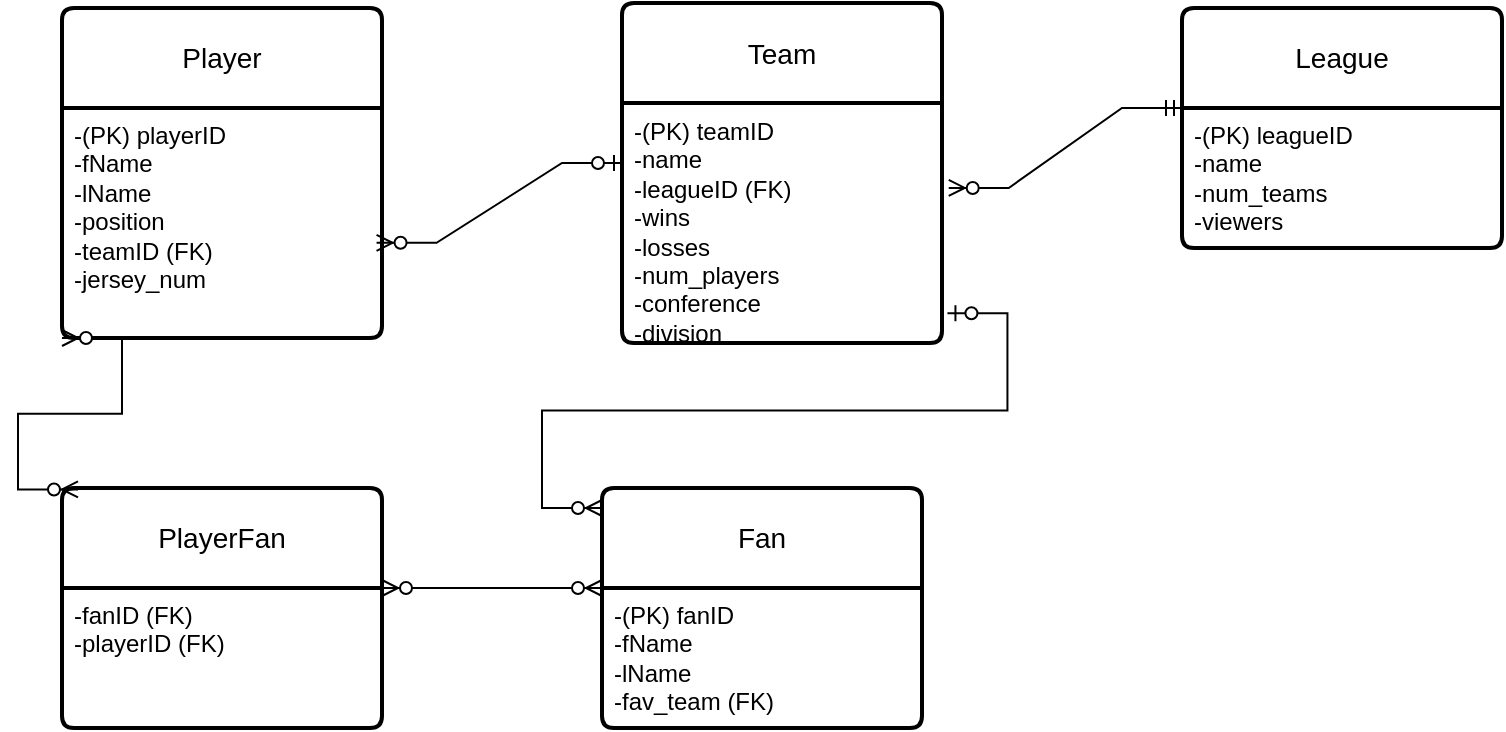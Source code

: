 <mxfile version="26.2.9">
  <diagram id="R2lEEEUBdFMjLlhIrx00" name="Page-1">
    <mxGraphModel dx="780" dy="506" grid="1" gridSize="10" guides="1" tooltips="1" connect="1" arrows="1" fold="1" page="1" pageScale="1" pageWidth="850" pageHeight="1100" math="0" shadow="0" extFonts="Permanent Marker^https://fonts.googleapis.com/css?family=Permanent+Marker">
      <root>
        <mxCell id="0" />
        <mxCell id="1" parent="0" />
        <mxCell id="8aE5m0YatDhODXcb3LMf-40" value="Player" style="swimlane;childLayout=stackLayout;horizontal=1;startSize=50;horizontalStack=0;rounded=1;fontSize=14;fontStyle=0;strokeWidth=2;resizeParent=0;resizeLast=1;shadow=0;dashed=0;align=center;arcSize=4;whiteSpace=wrap;html=1;" vertex="1" parent="1">
          <mxGeometry x="120" y="160" width="160" height="165" as="geometry" />
        </mxCell>
        <mxCell id="8aE5m0YatDhODXcb3LMf-41" value="-(PK) playerID&lt;div&gt;-fName&lt;/div&gt;&lt;div&gt;-lName&lt;/div&gt;&lt;div&gt;-position&lt;/div&gt;&lt;div&gt;-teamID (FK)&lt;/div&gt;&lt;div&gt;-jersey_num&lt;/div&gt;" style="align=left;strokeColor=none;fillColor=none;spacingLeft=4;spacingRight=4;fontSize=12;verticalAlign=top;resizable=0;rotatable=0;part=1;html=1;whiteSpace=wrap;" vertex="1" parent="8aE5m0YatDhODXcb3LMf-40">
          <mxGeometry y="50" width="160" height="115" as="geometry" />
        </mxCell>
        <mxCell id="8aE5m0YatDhODXcb3LMf-44" value="Team" style="swimlane;childLayout=stackLayout;horizontal=1;startSize=50;horizontalStack=0;rounded=1;fontSize=14;fontStyle=0;strokeWidth=2;resizeParent=0;resizeLast=1;shadow=0;dashed=0;align=center;arcSize=4;whiteSpace=wrap;html=1;" vertex="1" parent="1">
          <mxGeometry x="400" y="157.5" width="160" height="170" as="geometry" />
        </mxCell>
        <mxCell id="8aE5m0YatDhODXcb3LMf-45" value="-(PK) teamID&lt;div&gt;-name&lt;br&gt;&lt;div&gt;-leagueID (FK)&lt;/div&gt;&lt;div&gt;-wins&lt;/div&gt;&lt;div&gt;-losses&lt;/div&gt;&lt;div&gt;-num_players&lt;/div&gt;&lt;div&gt;-conference&lt;/div&gt;&lt;div&gt;-division&lt;/div&gt;&lt;/div&gt;" style="align=left;strokeColor=none;fillColor=none;spacingLeft=4;spacingRight=4;fontSize=12;verticalAlign=top;resizable=0;rotatable=0;part=1;html=1;whiteSpace=wrap;" vertex="1" parent="8aE5m0YatDhODXcb3LMf-44">
          <mxGeometry y="50" width="160" height="120" as="geometry" />
        </mxCell>
        <mxCell id="8aE5m0YatDhODXcb3LMf-46" value="League" style="swimlane;childLayout=stackLayout;horizontal=1;startSize=50;horizontalStack=0;rounded=1;fontSize=14;fontStyle=0;strokeWidth=2;resizeParent=0;resizeLast=1;shadow=0;dashed=0;align=center;arcSize=4;whiteSpace=wrap;html=1;" vertex="1" parent="1">
          <mxGeometry x="680" y="160" width="160" height="120" as="geometry" />
        </mxCell>
        <mxCell id="8aE5m0YatDhODXcb3LMf-47" value="-(PK) leagueID&lt;div&gt;-name&lt;/div&gt;&lt;div&gt;-num_teams&lt;/div&gt;&lt;div&gt;-viewers&lt;/div&gt;" style="align=left;strokeColor=none;fillColor=none;spacingLeft=4;spacingRight=4;fontSize=12;verticalAlign=top;resizable=0;rotatable=0;part=1;html=1;whiteSpace=wrap;" vertex="1" parent="8aE5m0YatDhODXcb3LMf-46">
          <mxGeometry y="50" width="160" height="70" as="geometry" />
        </mxCell>
        <mxCell id="8aE5m0YatDhODXcb3LMf-48" value="Fan" style="swimlane;childLayout=stackLayout;horizontal=1;startSize=50;horizontalStack=0;rounded=1;fontSize=14;fontStyle=0;strokeWidth=2;resizeParent=0;resizeLast=1;shadow=0;dashed=0;align=center;arcSize=4;whiteSpace=wrap;html=1;" vertex="1" parent="1">
          <mxGeometry x="390" y="400" width="160" height="120" as="geometry" />
        </mxCell>
        <mxCell id="8aE5m0YatDhODXcb3LMf-49" value="-(PK) fanID&lt;div&gt;-fName&lt;/div&gt;&lt;div&gt;-lName&lt;/div&gt;&lt;div&gt;-fav_team (FK)&lt;/div&gt;" style="align=left;strokeColor=none;fillColor=none;spacingLeft=4;spacingRight=4;fontSize=12;verticalAlign=top;resizable=0;rotatable=0;part=1;html=1;whiteSpace=wrap;" vertex="1" parent="8aE5m0YatDhODXcb3LMf-48">
          <mxGeometry y="50" width="160" height="70" as="geometry" />
        </mxCell>
        <mxCell id="8aE5m0YatDhODXcb3LMf-50" value="" style="edgeStyle=entityRelationEdgeStyle;fontSize=12;html=1;endArrow=ERzeroToMany;startArrow=ERzeroToOne;rounded=0;exitX=0;exitY=0.25;exitDx=0;exitDy=0;entryX=0.983;entryY=0.586;entryDx=0;entryDy=0;entryPerimeter=0;" edge="1" parent="1" source="8aE5m0YatDhODXcb3LMf-45" target="8aE5m0YatDhODXcb3LMf-41">
          <mxGeometry width="100" height="100" relative="1" as="geometry">
            <mxPoint x="290" y="440" as="sourcePoint" />
            <mxPoint x="390" y="340" as="targetPoint" />
          </mxGeometry>
        </mxCell>
        <mxCell id="8aE5m0YatDhODXcb3LMf-51" value="" style="edgeStyle=entityRelationEdgeStyle;fontSize=12;html=1;endArrow=ERzeroToMany;startArrow=ERmandOne;rounded=0;exitX=0;exitY=0;exitDx=0;exitDy=0;entryX=1.021;entryY=0.354;entryDx=0;entryDy=0;entryPerimeter=0;" edge="1" parent="1" source="8aE5m0YatDhODXcb3LMf-47" target="8aE5m0YatDhODXcb3LMf-45">
          <mxGeometry width="100" height="100" relative="1" as="geometry">
            <mxPoint x="570" y="330" as="sourcePoint" />
            <mxPoint x="670" y="230" as="targetPoint" />
          </mxGeometry>
        </mxCell>
        <mxCell id="8aE5m0YatDhODXcb3LMf-52" value="PlayerFan" style="swimlane;childLayout=stackLayout;horizontal=1;startSize=50;horizontalStack=0;rounded=1;fontSize=14;fontStyle=0;strokeWidth=2;resizeParent=0;resizeLast=1;shadow=0;dashed=0;align=center;arcSize=4;whiteSpace=wrap;html=1;" vertex="1" parent="1">
          <mxGeometry x="120" y="400" width="160" height="120" as="geometry" />
        </mxCell>
        <mxCell id="8aE5m0YatDhODXcb3LMf-53" value="-fanID (FK)&lt;div&gt;-playerID (FK)&lt;/div&gt;" style="align=left;strokeColor=none;fillColor=none;spacingLeft=4;spacingRight=4;fontSize=12;verticalAlign=top;resizable=0;rotatable=0;part=1;html=1;whiteSpace=wrap;" vertex="1" parent="8aE5m0YatDhODXcb3LMf-52">
          <mxGeometry y="50" width="160" height="70" as="geometry" />
        </mxCell>
        <mxCell id="8aE5m0YatDhODXcb3LMf-57" value="" style="edgeStyle=entityRelationEdgeStyle;fontSize=12;html=1;endArrow=ERzeroToMany;endFill=1;startArrow=ERzeroToMany;rounded=0;entryX=0;entryY=1;entryDx=0;entryDy=0;exitX=0.05;exitY=0.006;exitDx=0;exitDy=0;exitPerimeter=0;" edge="1" parent="1" source="8aE5m0YatDhODXcb3LMf-52" target="8aE5m0YatDhODXcb3LMf-41">
          <mxGeometry width="100" height="100" relative="1" as="geometry">
            <mxPoint x="50" y="470" as="sourcePoint" />
            <mxPoint x="140" y="350" as="targetPoint" />
            <Array as="points">
              <mxPoint x="100" y="310" />
              <mxPoint x="130" y="380" />
            </Array>
          </mxGeometry>
        </mxCell>
        <mxCell id="8aE5m0YatDhODXcb3LMf-58" value="" style="edgeStyle=entityRelationEdgeStyle;fontSize=12;html=1;endArrow=ERzeroToMany;endFill=1;startArrow=ERzeroToMany;rounded=0;entryX=0;entryY=0;entryDx=0;entryDy=0;exitX=1;exitY=0;exitDx=0;exitDy=0;" edge="1" parent="1" source="8aE5m0YatDhODXcb3LMf-53" target="8aE5m0YatDhODXcb3LMf-49">
          <mxGeometry width="100" height="100" relative="1" as="geometry">
            <mxPoint x="270" y="580" as="sourcePoint" />
            <mxPoint x="370" y="480" as="targetPoint" />
          </mxGeometry>
        </mxCell>
        <mxCell id="8aE5m0YatDhODXcb3LMf-59" value="" style="edgeStyle=entityRelationEdgeStyle;fontSize=12;html=1;endArrow=ERzeroToMany;startArrow=ERzeroToOne;rounded=0;exitX=1.017;exitY=0.876;exitDx=0;exitDy=0;exitPerimeter=0;" edge="1" parent="1" source="8aE5m0YatDhODXcb3LMf-45">
          <mxGeometry width="100" height="100" relative="1" as="geometry">
            <mxPoint x="580" y="380" as="sourcePoint" />
            <mxPoint x="390" y="410" as="targetPoint" />
          </mxGeometry>
        </mxCell>
      </root>
    </mxGraphModel>
  </diagram>
</mxfile>
